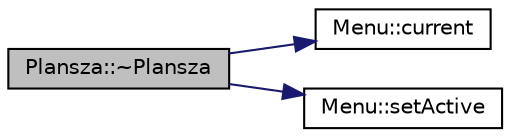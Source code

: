 digraph "Plansza::~Plansza"
{
  edge [fontname="Helvetica",fontsize="10",labelfontname="Helvetica",labelfontsize="10"];
  node [fontname="Helvetica",fontsize="10",shape=record];
  rankdir="LR";
  Node1 [label="Plansza::~Plansza",height=0.2,width=0.4,color="black", fillcolor="grey75", style="filled", fontcolor="black"];
  Node1 -> Node2 [color="midnightblue",fontsize="10",style="solid",fontname="Helvetica"];
  Node2 [label="Menu::current",height=0.2,width=0.4,color="black", fillcolor="white", style="filled",URL="$class_menu.html#a2388f6a7d18a9866cb81a8741d2dc2d2",tooltip="Funkcja zwracajaca obecna instancje Menu. "];
  Node1 -> Node3 [color="midnightblue",fontsize="10",style="solid",fontname="Helvetica"];
  Node3 [label="Menu::setActive",height=0.2,width=0.4,color="black", fillcolor="white", style="filled",URL="$class_menu.html#a823da268994dc5e067f65e6e8101a07b",tooltip="Funkcja ustawiajaca MenuEntry spod konkretnego indeksu na aktywne. "];
}
